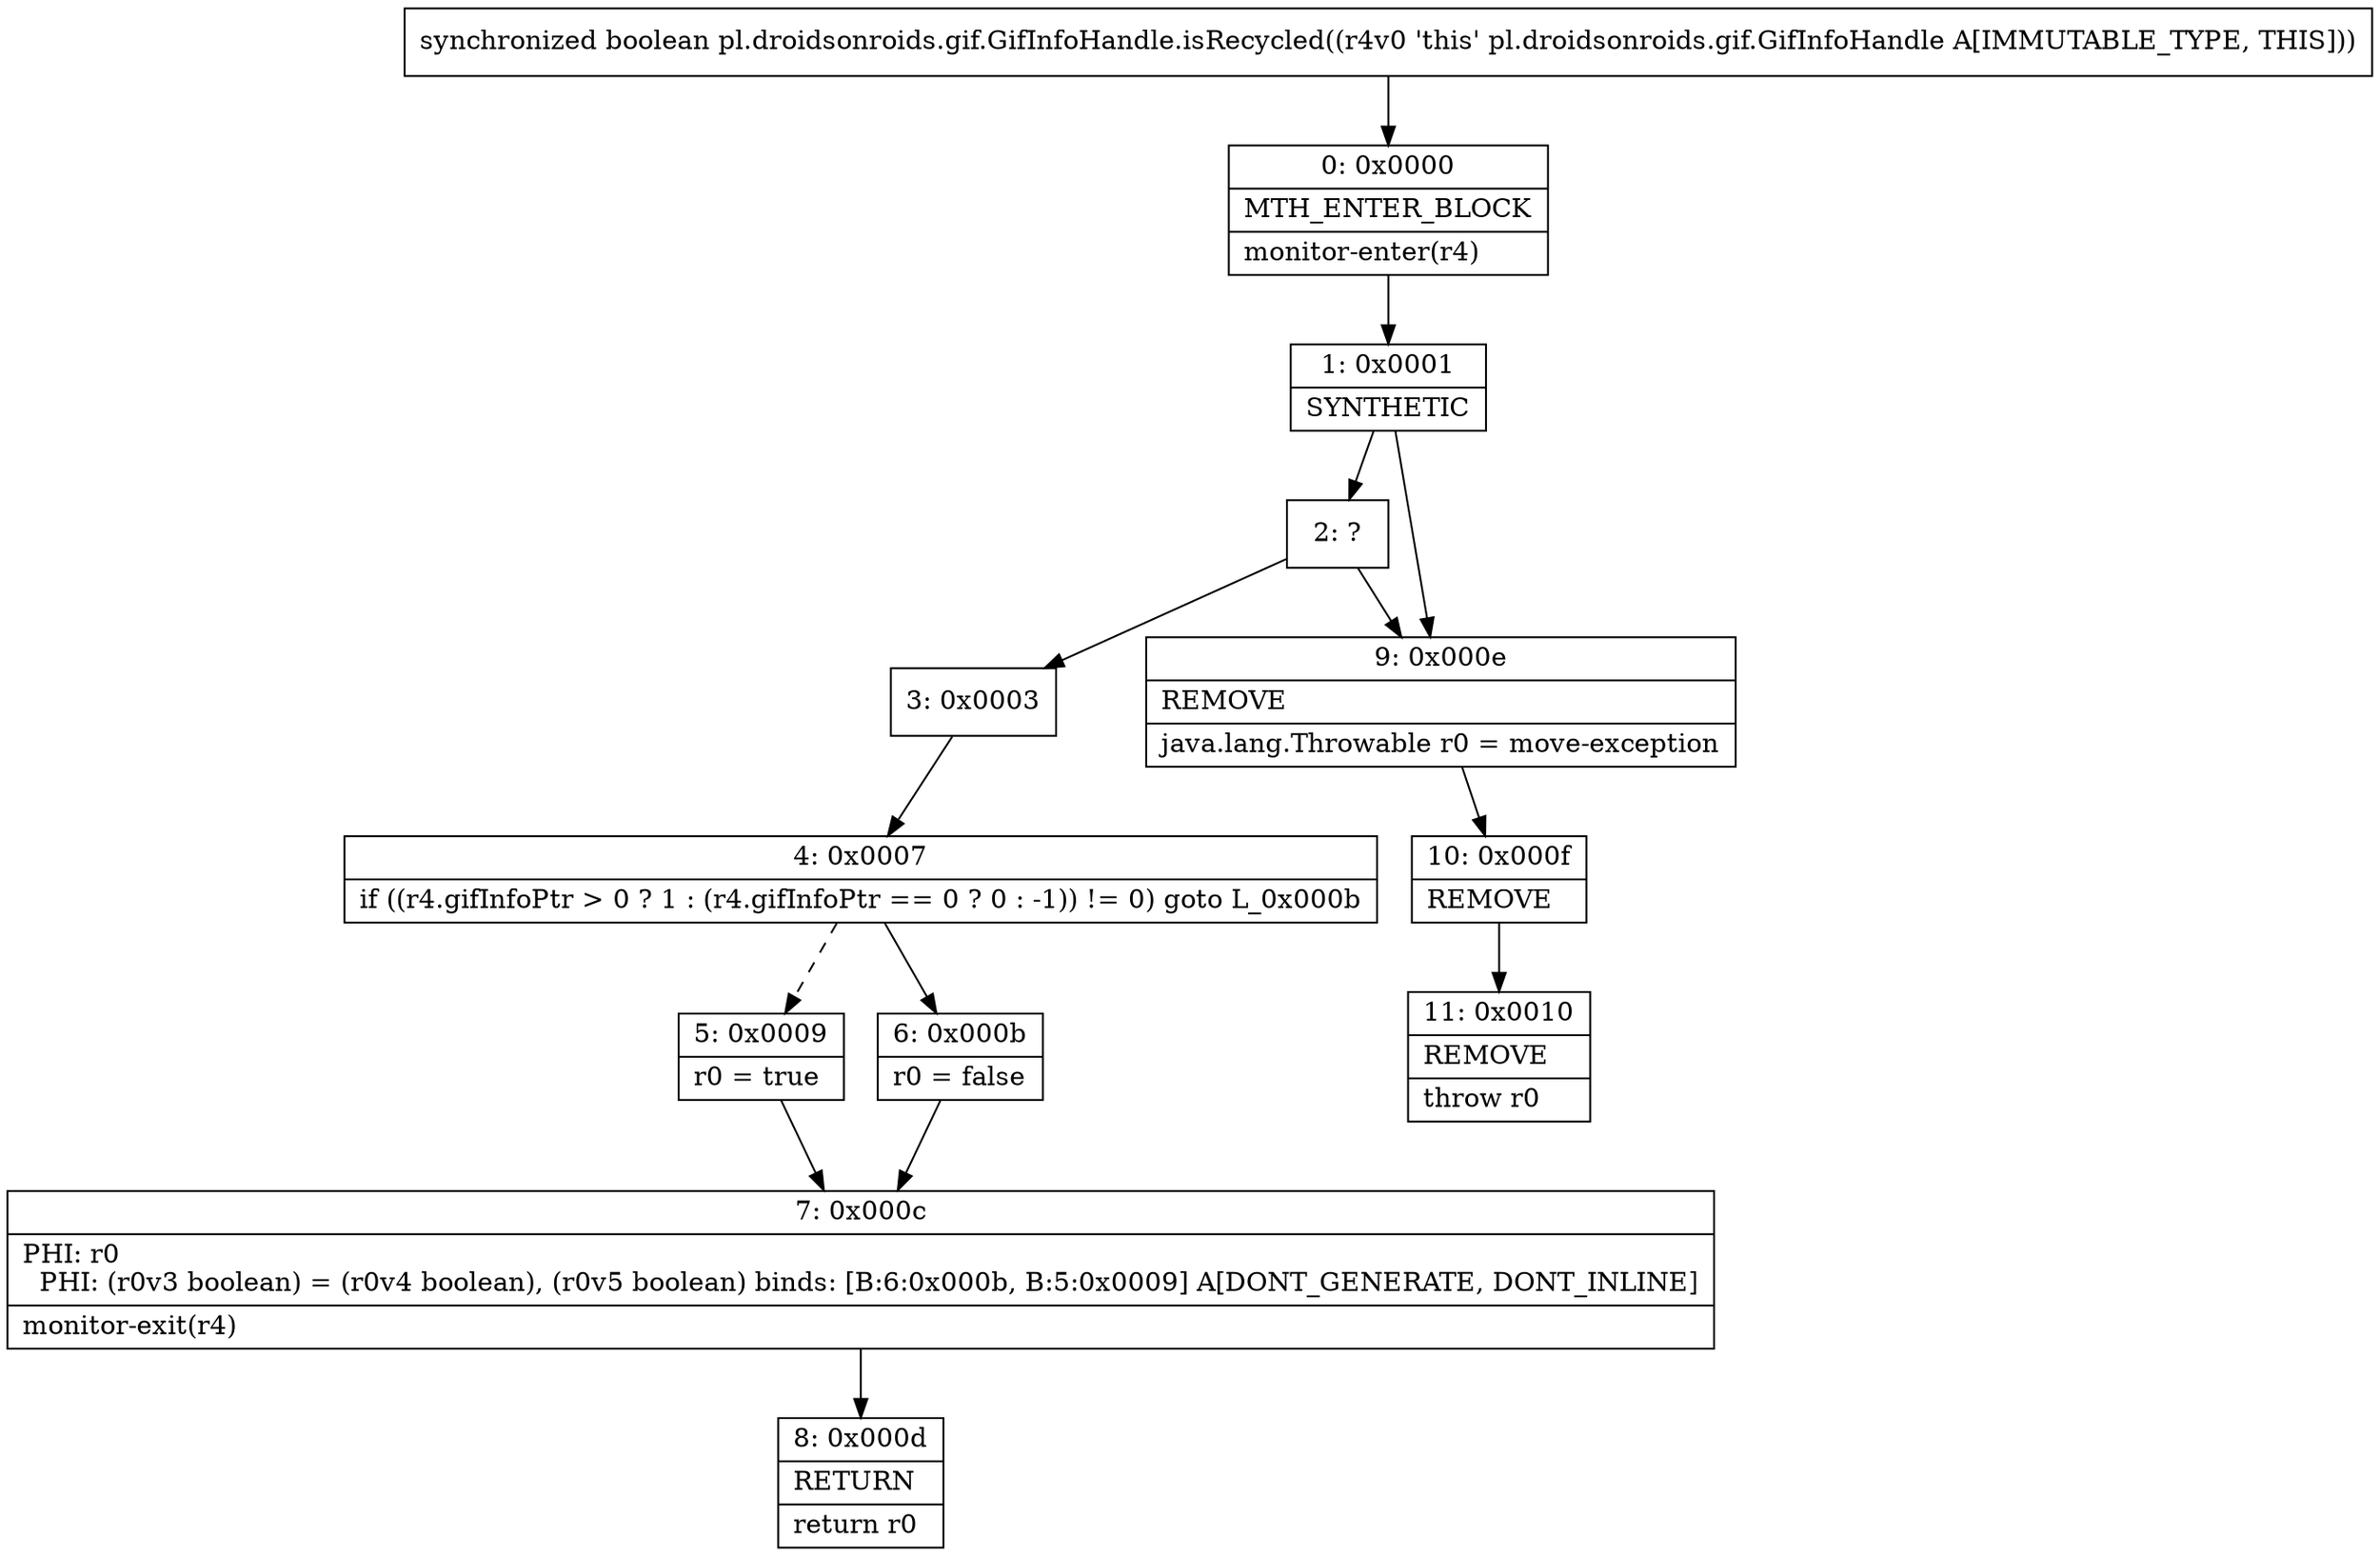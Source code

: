 digraph "CFG forpl.droidsonroids.gif.GifInfoHandle.isRecycled()Z" {
Node_0 [shape=record,label="{0\:\ 0x0000|MTH_ENTER_BLOCK\l|monitor\-enter(r4)\l}"];
Node_1 [shape=record,label="{1\:\ 0x0001|SYNTHETIC\l}"];
Node_2 [shape=record,label="{2\:\ ?}"];
Node_3 [shape=record,label="{3\:\ 0x0003}"];
Node_4 [shape=record,label="{4\:\ 0x0007|if ((r4.gifInfoPtr \> 0 ? 1 : (r4.gifInfoPtr == 0 ? 0 : \-1)) != 0) goto L_0x000b\l}"];
Node_5 [shape=record,label="{5\:\ 0x0009|r0 = true\l}"];
Node_6 [shape=record,label="{6\:\ 0x000b|r0 = false\l}"];
Node_7 [shape=record,label="{7\:\ 0x000c|PHI: r0 \l  PHI: (r0v3 boolean) = (r0v4 boolean), (r0v5 boolean) binds: [B:6:0x000b, B:5:0x0009] A[DONT_GENERATE, DONT_INLINE]\l|monitor\-exit(r4)\l}"];
Node_8 [shape=record,label="{8\:\ 0x000d|RETURN\l|return r0\l}"];
Node_9 [shape=record,label="{9\:\ 0x000e|REMOVE\l|java.lang.Throwable r0 = move\-exception\l}"];
Node_10 [shape=record,label="{10\:\ 0x000f|REMOVE\l}"];
Node_11 [shape=record,label="{11\:\ 0x0010|REMOVE\l|throw r0\l}"];
MethodNode[shape=record,label="{synchronized boolean pl.droidsonroids.gif.GifInfoHandle.isRecycled((r4v0 'this' pl.droidsonroids.gif.GifInfoHandle A[IMMUTABLE_TYPE, THIS])) }"];
MethodNode -> Node_0;
Node_0 -> Node_1;
Node_1 -> Node_2;
Node_1 -> Node_9;
Node_2 -> Node_3;
Node_2 -> Node_9;
Node_3 -> Node_4;
Node_4 -> Node_5[style=dashed];
Node_4 -> Node_6;
Node_5 -> Node_7;
Node_6 -> Node_7;
Node_7 -> Node_8;
Node_9 -> Node_10;
Node_10 -> Node_11;
}

